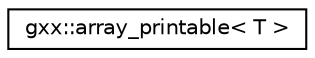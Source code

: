digraph "Graphical Class Hierarchy"
{
  edge [fontname="Helvetica",fontsize="10",labelfontname="Helvetica",labelfontsize="10"];
  node [fontname="Helvetica",fontsize="10",shape=record];
  rankdir="LR";
  Node1 [label="gxx::array_printable\< T \>",height=0.2,width=0.4,color="black", fillcolor="white", style="filled",URL="$classgxx_1_1array__printable.html"];
}
